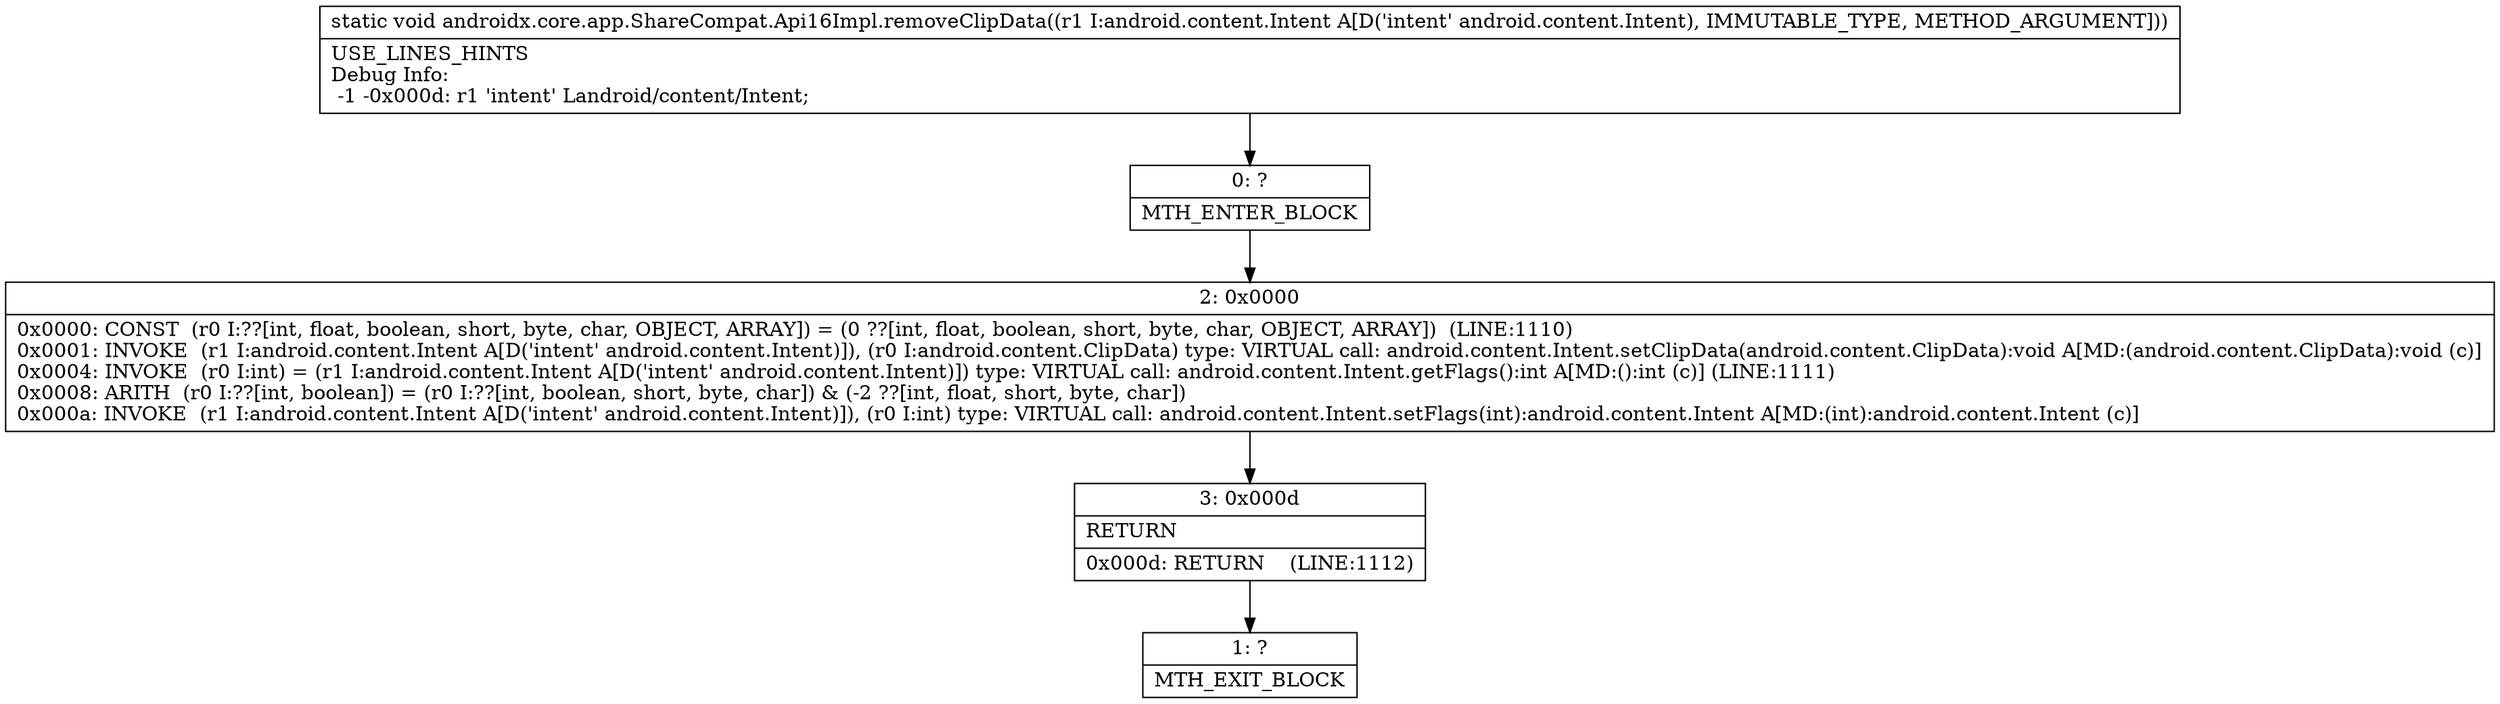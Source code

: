 digraph "CFG forandroidx.core.app.ShareCompat.Api16Impl.removeClipData(Landroid\/content\/Intent;)V" {
Node_0 [shape=record,label="{0\:\ ?|MTH_ENTER_BLOCK\l}"];
Node_2 [shape=record,label="{2\:\ 0x0000|0x0000: CONST  (r0 I:??[int, float, boolean, short, byte, char, OBJECT, ARRAY]) = (0 ??[int, float, boolean, short, byte, char, OBJECT, ARRAY])  (LINE:1110)\l0x0001: INVOKE  (r1 I:android.content.Intent A[D('intent' android.content.Intent)]), (r0 I:android.content.ClipData) type: VIRTUAL call: android.content.Intent.setClipData(android.content.ClipData):void A[MD:(android.content.ClipData):void (c)]\l0x0004: INVOKE  (r0 I:int) = (r1 I:android.content.Intent A[D('intent' android.content.Intent)]) type: VIRTUAL call: android.content.Intent.getFlags():int A[MD:():int (c)] (LINE:1111)\l0x0008: ARITH  (r0 I:??[int, boolean]) = (r0 I:??[int, boolean, short, byte, char]) & (\-2 ??[int, float, short, byte, char]) \l0x000a: INVOKE  (r1 I:android.content.Intent A[D('intent' android.content.Intent)]), (r0 I:int) type: VIRTUAL call: android.content.Intent.setFlags(int):android.content.Intent A[MD:(int):android.content.Intent (c)]\l}"];
Node_3 [shape=record,label="{3\:\ 0x000d|RETURN\l|0x000d: RETURN    (LINE:1112)\l}"];
Node_1 [shape=record,label="{1\:\ ?|MTH_EXIT_BLOCK\l}"];
MethodNode[shape=record,label="{static void androidx.core.app.ShareCompat.Api16Impl.removeClipData((r1 I:android.content.Intent A[D('intent' android.content.Intent), IMMUTABLE_TYPE, METHOD_ARGUMENT]))  | USE_LINES_HINTS\lDebug Info:\l  \-1 \-0x000d: r1 'intent' Landroid\/content\/Intent;\l}"];
MethodNode -> Node_0;Node_0 -> Node_2;
Node_2 -> Node_3;
Node_3 -> Node_1;
}

